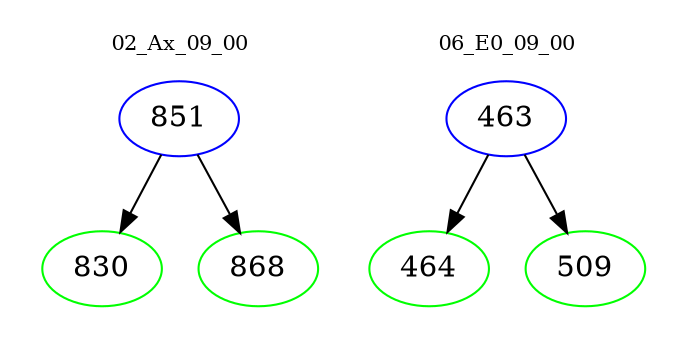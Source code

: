 digraph{
subgraph cluster_0 {
color = white
label = "02_Ax_09_00";
fontsize=10;
T0_851 [label="851", color="blue"]
T0_851 -> T0_830 [color="black"]
T0_830 [label="830", color="green"]
T0_851 -> T0_868 [color="black"]
T0_868 [label="868", color="green"]
}
subgraph cluster_1 {
color = white
label = "06_E0_09_00";
fontsize=10;
T1_463 [label="463", color="blue"]
T1_463 -> T1_464 [color="black"]
T1_464 [label="464", color="green"]
T1_463 -> T1_509 [color="black"]
T1_509 [label="509", color="green"]
}
}
